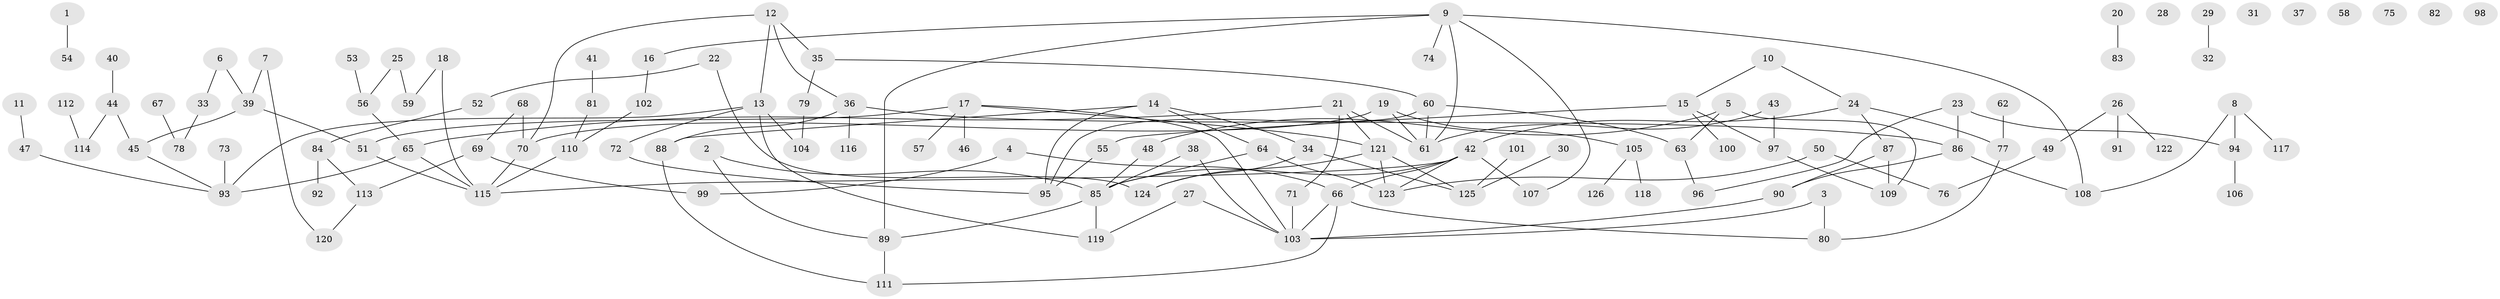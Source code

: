 // Generated by graph-tools (version 1.1) at 2025/13/03/09/25 04:13:03]
// undirected, 126 vertices, 155 edges
graph export_dot {
graph [start="1"]
  node [color=gray90,style=filled];
  1;
  2;
  3;
  4;
  5;
  6;
  7;
  8;
  9;
  10;
  11;
  12;
  13;
  14;
  15;
  16;
  17;
  18;
  19;
  20;
  21;
  22;
  23;
  24;
  25;
  26;
  27;
  28;
  29;
  30;
  31;
  32;
  33;
  34;
  35;
  36;
  37;
  38;
  39;
  40;
  41;
  42;
  43;
  44;
  45;
  46;
  47;
  48;
  49;
  50;
  51;
  52;
  53;
  54;
  55;
  56;
  57;
  58;
  59;
  60;
  61;
  62;
  63;
  64;
  65;
  66;
  67;
  68;
  69;
  70;
  71;
  72;
  73;
  74;
  75;
  76;
  77;
  78;
  79;
  80;
  81;
  82;
  83;
  84;
  85;
  86;
  87;
  88;
  89;
  90;
  91;
  92;
  93;
  94;
  95;
  96;
  97;
  98;
  99;
  100;
  101;
  102;
  103;
  104;
  105;
  106;
  107;
  108;
  109;
  110;
  111;
  112;
  113;
  114;
  115;
  116;
  117;
  118;
  119;
  120;
  121;
  122;
  123;
  124;
  125;
  126;
  1 -- 54;
  2 -- 85;
  2 -- 89;
  3 -- 80;
  3 -- 103;
  4 -- 66;
  4 -- 99;
  5 -- 48;
  5 -- 63;
  5 -- 109;
  6 -- 33;
  6 -- 39;
  7 -- 39;
  7 -- 120;
  8 -- 94;
  8 -- 108;
  8 -- 117;
  9 -- 16;
  9 -- 61;
  9 -- 74;
  9 -- 89;
  9 -- 107;
  9 -- 108;
  10 -- 15;
  10 -- 24;
  11 -- 47;
  12 -- 13;
  12 -- 35;
  12 -- 36;
  12 -- 70;
  13 -- 72;
  13 -- 93;
  13 -- 104;
  13 -- 119;
  14 -- 34;
  14 -- 64;
  14 -- 88;
  14 -- 95;
  15 -- 55;
  15 -- 97;
  15 -- 100;
  16 -- 102;
  17 -- 46;
  17 -- 51;
  17 -- 57;
  17 -- 103;
  17 -- 121;
  18 -- 59;
  18 -- 115;
  19 -- 61;
  19 -- 70;
  19 -- 105;
  20 -- 83;
  21 -- 61;
  21 -- 65;
  21 -- 71;
  21 -- 121;
  22 -- 52;
  22 -- 124;
  23 -- 86;
  23 -- 94;
  23 -- 96;
  24 -- 42;
  24 -- 77;
  24 -- 87;
  25 -- 56;
  25 -- 59;
  26 -- 49;
  26 -- 91;
  26 -- 122;
  27 -- 103;
  27 -- 119;
  29 -- 32;
  30 -- 125;
  33 -- 78;
  34 -- 124;
  34 -- 125;
  35 -- 60;
  35 -- 79;
  36 -- 86;
  36 -- 88;
  36 -- 116;
  38 -- 85;
  38 -- 103;
  39 -- 45;
  39 -- 51;
  40 -- 44;
  41 -- 81;
  42 -- 66;
  42 -- 85;
  42 -- 107;
  42 -- 115;
  42 -- 123;
  43 -- 61;
  43 -- 97;
  44 -- 45;
  44 -- 114;
  45 -- 93;
  47 -- 93;
  48 -- 85;
  49 -- 76;
  50 -- 76;
  50 -- 123;
  51 -- 115;
  52 -- 84;
  53 -- 56;
  55 -- 95;
  56 -- 65;
  60 -- 61;
  60 -- 63;
  60 -- 95;
  62 -- 77;
  63 -- 96;
  64 -- 85;
  64 -- 123;
  65 -- 93;
  65 -- 115;
  66 -- 80;
  66 -- 103;
  66 -- 111;
  67 -- 78;
  68 -- 69;
  68 -- 70;
  69 -- 99;
  69 -- 113;
  70 -- 115;
  71 -- 103;
  72 -- 95;
  73 -- 93;
  77 -- 80;
  79 -- 104;
  81 -- 110;
  84 -- 92;
  84 -- 113;
  85 -- 89;
  85 -- 119;
  86 -- 90;
  86 -- 108;
  87 -- 90;
  87 -- 109;
  88 -- 111;
  89 -- 111;
  90 -- 103;
  94 -- 106;
  97 -- 109;
  101 -- 125;
  102 -- 110;
  105 -- 118;
  105 -- 126;
  110 -- 115;
  112 -- 114;
  113 -- 120;
  121 -- 123;
  121 -- 124;
  121 -- 125;
}
